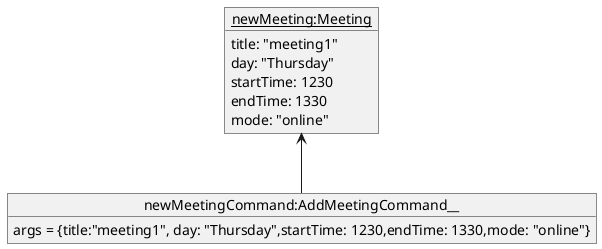 @startuml
object "__newMeeting:Meeting__" as Meeting
Meeting : title: "meeting1"
Meeting : day: "Thursday"
Meeting : startTime: 1230
Meeting : endTime: 1330
Meeting : mode: "online"


object "newMeetingCommand:AddMeetingCommand__" as cmd
cmd : args = {title:"meeting1", day: "Thursday",startTime: 1230,endTime: 1330,mode: "online"}

cmd -up-> Meeting

@enduml
